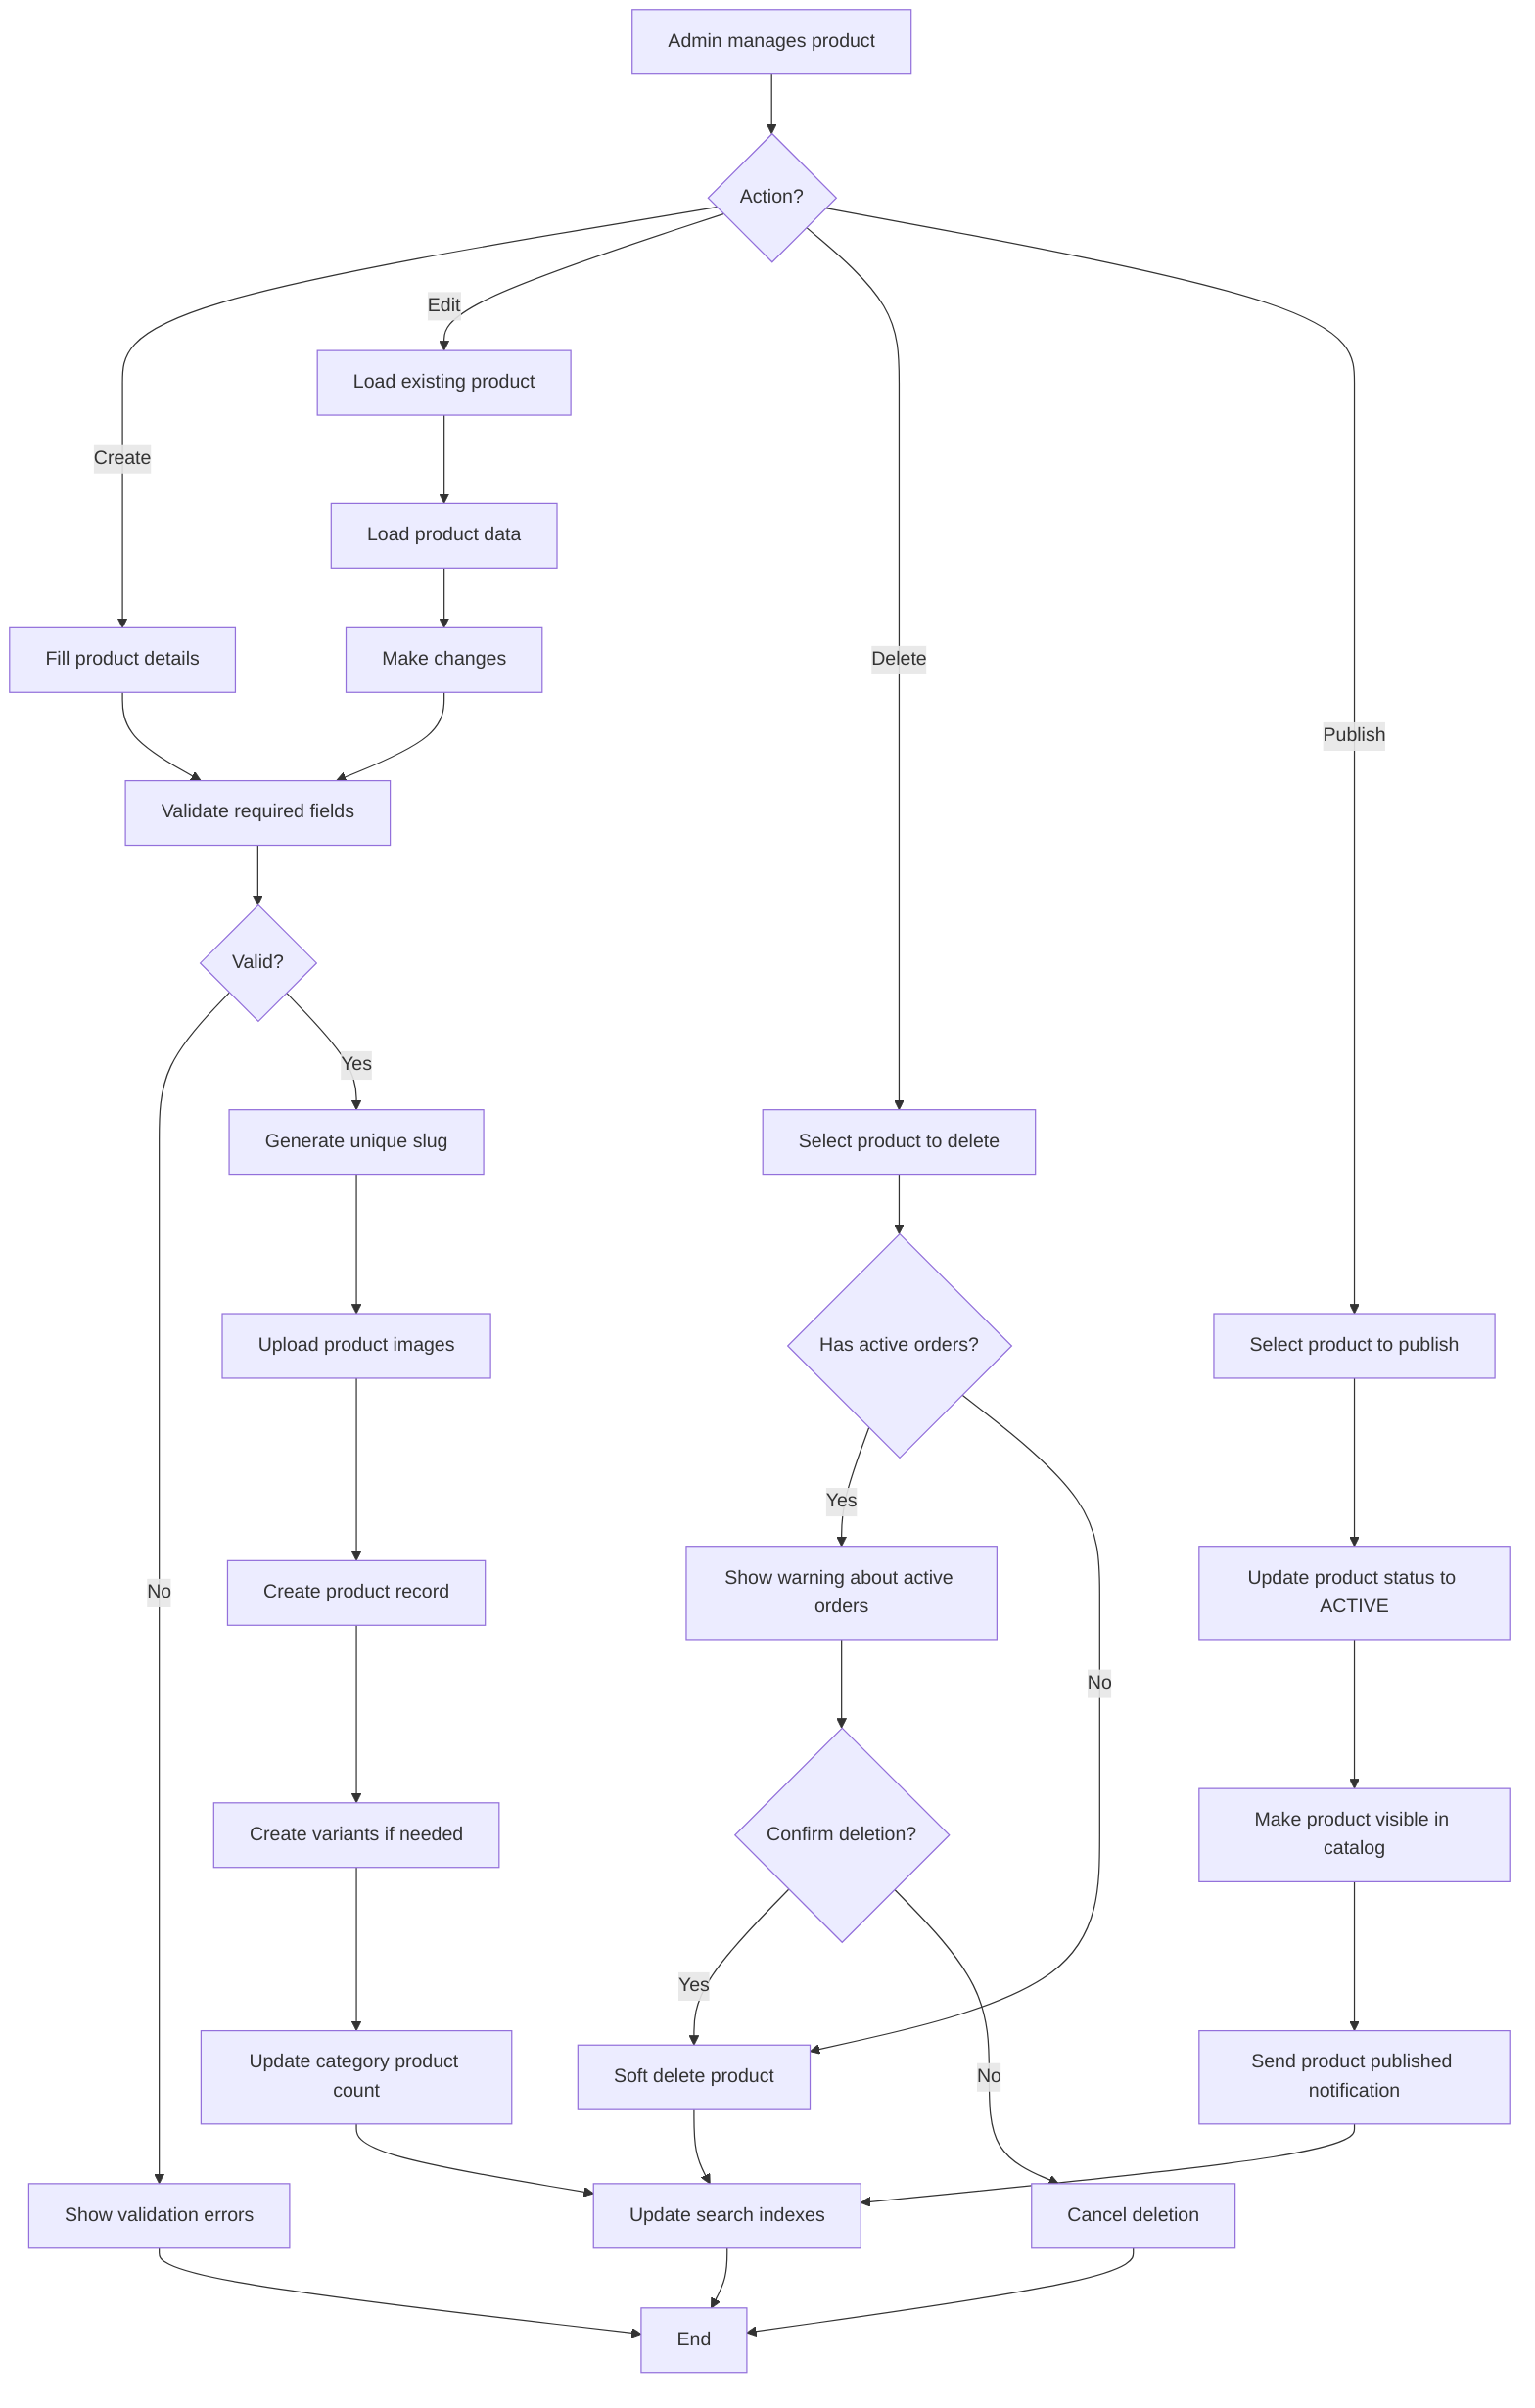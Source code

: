 %% Product Management Flow
%% View at https://mermaid.live
flowchart TD
  A[Admin manages product] --> B{Action?}
  B -->|Create| C[Fill product details]
  B -->|Edit| D[Load existing product]
  B -->|Delete| E[Select product to delete]
  B -->|Publish| F[Select product to publish]
  
  C --> G[Validate required fields]
  G --> H{Valid?}
  H -->|No| I[Show validation errors]
  H -->|Yes| J[Generate unique slug]
  J --> K[Upload product images]
  K --> L[Create product record]
  L --> M[Create variants if needed]
  M --> N[Update category product count]
  
  D --> O[Load product data]
  O --> P[Make changes]
  P --> G
  
  E --> Q{Has active orders?}
  Q -->|Yes| R[Show warning about active orders]
  Q -->|No| S[Soft delete product]
  R --> T{Confirm deletion?}
  T -->|Yes| S
  T -->|No| U[Cancel deletion]
  
  F --> V[Update product status to ACTIVE]
  V --> W[Make product visible in catalog]
  W --> X[Send product published notification]
  
  N --> Y[Update search indexes]
  S --> Y
  X --> Y
  Y --> Z[End]
  I --> Z
  U --> Z
